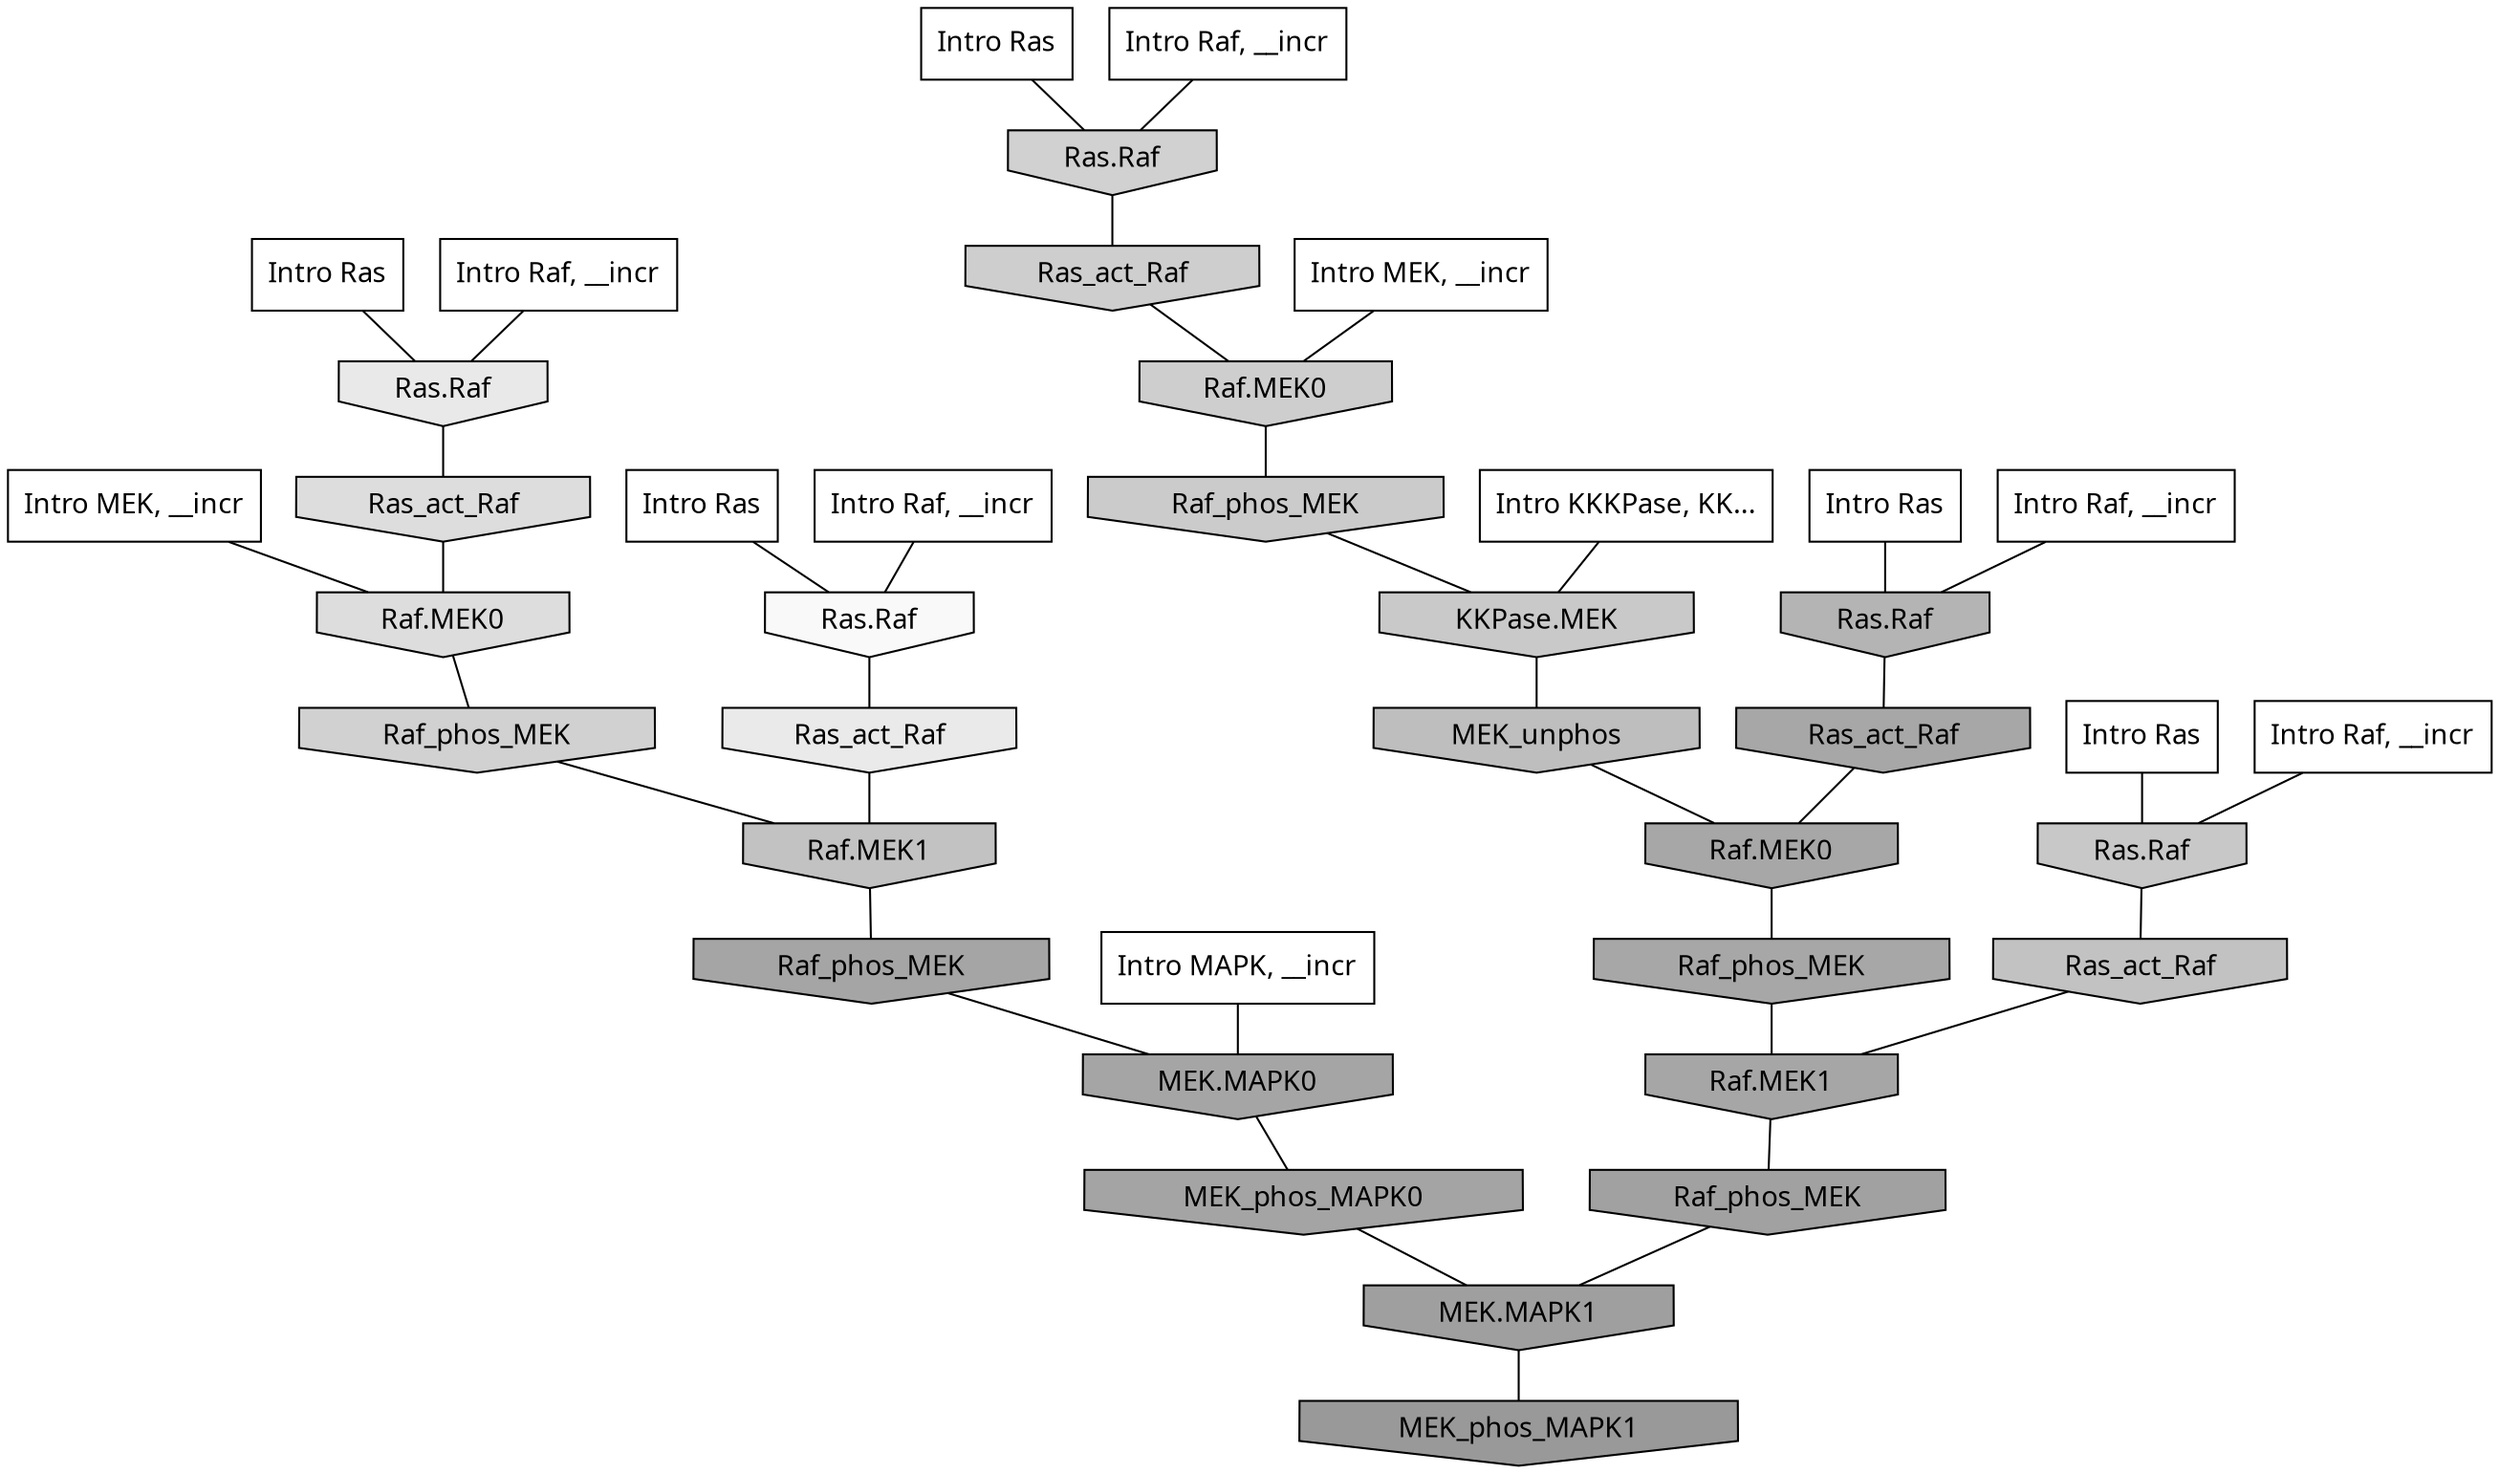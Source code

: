 digraph G{
  rankdir="TB";
  ranksep=0.30;
  node [fontname="CMU Serif"];
  edge [fontname="CMU Serif"];
  
  18 [label="Intro Ras", shape=rectangle, style=filled, fillcolor="0.000 0.000 1.000"]
  
  30 [label="Intro Ras", shape=rectangle, style=filled, fillcolor="0.000 0.000 1.000"]
  
  43 [label="Intro Ras", shape=rectangle, style=filled, fillcolor="0.000 0.000 1.000"]
  
  52 [label="Intro Ras", shape=rectangle, style=filled, fillcolor="0.000 0.000 1.000"]
  
  79 [label="Intro Ras", shape=rectangle, style=filled, fillcolor="0.000 0.000 1.000"]
  
  144 [label="Intro Raf, __incr", shape=rectangle, style=filled, fillcolor="0.000 0.000 1.000"]
  
  352 [label="Intro Raf, __incr", shape=rectangle, style=filled, fillcolor="0.000 0.000 1.000"]
  
  476 [label="Intro Raf, __incr", shape=rectangle, style=filled, fillcolor="0.000 0.000 1.000"]
  
  635 [label="Intro Raf, __incr", shape=rectangle, style=filled, fillcolor="0.000 0.000 1.000"]
  
  916 [label="Intro Raf, __incr", shape=rectangle, style=filled, fillcolor="0.000 0.000 1.000"]
  
  1465 [label="Intro MEK, __incr", shape=rectangle, style=filled, fillcolor="0.000 0.000 1.000"]
  
  1726 [label="Intro MEK, __incr", shape=rectangle, style=filled, fillcolor="0.000 0.000 1.000"]
  
  2808 [label="Intro MAPK, __incr", shape=rectangle, style=filled, fillcolor="0.000 0.000 1.000"]
  
  3189 [label="Intro KKKPase, KK...", shape=rectangle, style=filled, fillcolor="0.000 0.000 1.000"]
  
  3490 [label="Ras.Raf", shape=invhouse, style=filled, fillcolor="0.000 0.000 0.973"]
  
  4152 [label="Ras_act_Raf", shape=invhouse, style=filled, fillcolor="0.000 0.000 0.915"]
  
  4195 [label="Ras.Raf", shape=invhouse, style=filled, fillcolor="0.000 0.000 0.912"]
  
  4915 [label="Ras_act_Raf", shape=invhouse, style=filled, fillcolor="0.000 0.000 0.866"]
  
  4919 [label="Raf.MEK0", shape=invhouse, style=filled, fillcolor="0.000 0.000 0.866"]
  
  5723 [label="Ras.Raf", shape=invhouse, style=filled, fillcolor="0.000 0.000 0.818"]
  
  5727 [label="Raf_phos_MEK", shape=invhouse, style=filled, fillcolor="0.000 0.000 0.818"]
  
  5926 [label="Ras_act_Raf", shape=invhouse, style=filled, fillcolor="0.000 0.000 0.808"]
  
  5934 [label="Raf.MEK0", shape=invhouse, style=filled, fillcolor="0.000 0.000 0.808"]
  
  6143 [label="Raf_phos_MEK", shape=invhouse, style=filled, fillcolor="0.000 0.000 0.796"]
  
  6319 [label="KKPase.MEK", shape=invhouse, style=filled, fillcolor="0.000 0.000 0.789"]
  
  6431 [label="Ras.Raf", shape=invhouse, style=filled, fillcolor="0.000 0.000 0.784"]
  
  7073 [label="Raf.MEK1", shape=invhouse, style=filled, fillcolor="0.000 0.000 0.760"]
  
  7149 [label="Ras_act_Raf", shape=invhouse, style=filled, fillcolor="0.000 0.000 0.758"]
  
  7553 [label="MEK_unphos", shape=invhouse, style=filled, fillcolor="0.000 0.000 0.746"]
  
  8829 [label="Ras.Raf", shape=invhouse, style=filled, fillcolor="0.000 0.000 0.706"]
  
  11140 [label="Ras_act_Raf", shape=invhouse, style=filled, fillcolor="0.000 0.000 0.655"]
  
  11142 [label="Raf.MEK0", shape=invhouse, style=filled, fillcolor="0.000 0.000 0.655"]
  
  11152 [label="Raf_phos_MEK", shape=invhouse, style=filled, fillcolor="0.000 0.000 0.655"]
  
  11452 [label="Raf.MEK1", shape=invhouse, style=filled, fillcolor="0.000 0.000 0.649"]
  
  11691 [label="Raf_phos_MEK", shape=invhouse, style=filled, fillcolor="0.000 0.000 0.645"]
  
  11693 [label="MEK.MAPK0", shape=invhouse, style=filled, fillcolor="0.000 0.000 0.645"]
  
  11770 [label="MEK_phos_MAPK0", shape=invhouse, style=filled, fillcolor="0.000 0.000 0.643"]
  
  12583 [label="Raf_phos_MEK", shape=invhouse, style=filled, fillcolor="0.000 0.000 0.630"]
  
  12943 [label="MEK.MAPK1", shape=invhouse, style=filled, fillcolor="0.000 0.000 0.624"]
  
  14623 [label="MEK_phos_MAPK1", shape=invhouse, style=filled, fillcolor="0.000 0.000 0.600"]
  
  
  12943 -> 14623 [dir=none, color="0.000 0.000 0.000"] 
  12583 -> 12943 [dir=none, color="0.000 0.000 0.000"] 
  11770 -> 12943 [dir=none, color="0.000 0.000 0.000"] 
  11693 -> 11770 [dir=none, color="0.000 0.000 0.000"] 
  11691 -> 11693 [dir=none, color="0.000 0.000 0.000"] 
  11452 -> 12583 [dir=none, color="0.000 0.000 0.000"] 
  11152 -> 11452 [dir=none, color="0.000 0.000 0.000"] 
  11142 -> 11152 [dir=none, color="0.000 0.000 0.000"] 
  11140 -> 11142 [dir=none, color="0.000 0.000 0.000"] 
  8829 -> 11140 [dir=none, color="0.000 0.000 0.000"] 
  7553 -> 11142 [dir=none, color="0.000 0.000 0.000"] 
  7149 -> 11452 [dir=none, color="0.000 0.000 0.000"] 
  7073 -> 11691 [dir=none, color="0.000 0.000 0.000"] 
  6431 -> 7149 [dir=none, color="0.000 0.000 0.000"] 
  6319 -> 7553 [dir=none, color="0.000 0.000 0.000"] 
  6143 -> 6319 [dir=none, color="0.000 0.000 0.000"] 
  5934 -> 6143 [dir=none, color="0.000 0.000 0.000"] 
  5926 -> 5934 [dir=none, color="0.000 0.000 0.000"] 
  5727 -> 7073 [dir=none, color="0.000 0.000 0.000"] 
  5723 -> 5926 [dir=none, color="0.000 0.000 0.000"] 
  4919 -> 5727 [dir=none, color="0.000 0.000 0.000"] 
  4915 -> 4919 [dir=none, color="0.000 0.000 0.000"] 
  4195 -> 4915 [dir=none, color="0.000 0.000 0.000"] 
  4152 -> 7073 [dir=none, color="0.000 0.000 0.000"] 
  3490 -> 4152 [dir=none, color="0.000 0.000 0.000"] 
  3189 -> 6319 [dir=none, color="0.000 0.000 0.000"] 
  2808 -> 11693 [dir=none, color="0.000 0.000 0.000"] 
  1726 -> 4919 [dir=none, color="0.000 0.000 0.000"] 
  1465 -> 5934 [dir=none, color="0.000 0.000 0.000"] 
  916 -> 4195 [dir=none, color="0.000 0.000 0.000"] 
  635 -> 6431 [dir=none, color="0.000 0.000 0.000"] 
  476 -> 3490 [dir=none, color="0.000 0.000 0.000"] 
  352 -> 5723 [dir=none, color="0.000 0.000 0.000"] 
  144 -> 8829 [dir=none, color="0.000 0.000 0.000"] 
  79 -> 8829 [dir=none, color="0.000 0.000 0.000"] 
  52 -> 4195 [dir=none, color="0.000 0.000 0.000"] 
  43 -> 6431 [dir=none, color="0.000 0.000 0.000"] 
  30 -> 3490 [dir=none, color="0.000 0.000 0.000"] 
  18 -> 5723 [dir=none, color="0.000 0.000 0.000"] 
  
  }
